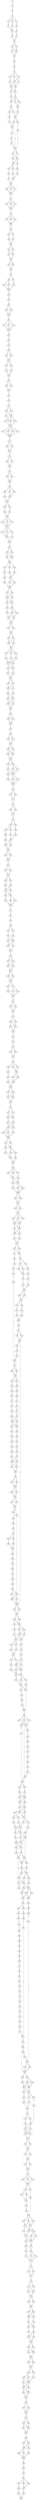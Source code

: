 strict digraph  {
	S0 -> S1 [ label = T ];
	S1 -> S2 [ label = C ];
	S2 -> S3 [ label = C ];
	S3 -> S4 [ label = C ];
	S3 -> S5 [ label = T ];
	S3 -> S6 [ label = A ];
	S4 -> S7 [ label = A ];
	S5 -> S8 [ label = T ];
	S6 -> S9 [ label = G ];
	S7 -> S10 [ label = A ];
	S8 -> S11 [ label = C ];
	S9 -> S10 [ label = A ];
	S10 -> S12 [ label = A ];
	S11 -> S13 [ label = C ];
	S12 -> S14 [ label = A ];
	S13 -> S14 [ label = A ];
	S14 -> S15 [ label = A ];
	S14 -> S16 [ label = G ];
	S15 -> S17 [ label = A ];
	S15 -> S18 [ label = C ];
	S16 -> S18 [ label = C ];
	S17 -> S19 [ label = T ];
	S18 -> S19 [ label = T ];
	S19 -> S20 [ label = C ];
	S20 -> S21 [ label = T ];
	S21 -> S22 [ label = G ];
	S22 -> S23 [ label = A ];
	S22 -> S24 [ label = T ];
	S22 -> S25 [ label = C ];
	S23 -> S26 [ label = C ];
	S24 -> S27 [ label = T ];
	S24 -> S26 [ label = C ];
	S25 -> S28 [ label = A ];
	S26 -> S29 [ label = C ];
	S26 -> S30 [ label = T ];
	S27 -> S30 [ label = T ];
	S28 -> S29 [ label = C ];
	S29 -> S31 [ label = A ];
	S29 -> S32 [ label = C ];
	S30 -> S32 [ label = C ];
	S31 -> S33 [ label = G ];
	S32 -> S34 [ label = C ];
	S33 -> S35 [ label = T ];
	S34 -> S36 [ label = A ];
	S34 -> S35 [ label = T ];
	S34 -> S37 [ label = G ];
	S35 -> S38 [ label = C ];
	S36 -> S39 [ label = T ];
	S37 -> S39 [ label = T ];
	S38 -> S40 [ label = G ];
	S38 -> S41 [ label = C ];
	S39 -> S42 [ label = T ];
	S40 -> S43 [ label = C ];
	S41 -> S44 [ label = T ];
	S42 -> S44 [ label = T ];
	S43 -> S45 [ label = T ];
	S44 -> S46 [ label = G ];
	S44 -> S47 [ label = C ];
	S45 -> S48 [ label = G ];
	S46 -> S49 [ label = T ];
	S47 -> S48 [ label = G ];
	S48 -> S50 [ label = G ];
	S48 -> S51 [ label = G ];
	S49 -> S50 [ label = G ];
	S50 -> S52 [ label = A ];
	S50 -> S53 [ label = G ];
	S51 -> S54 [ label = G ];
	S52 -> S55 [ label = C ];
	S52 -> S56 [ label = T ];
	S53 -> S55 [ label = C ];
	S54 -> S57 [ label = A ];
	S55 -> S58 [ label = T ];
	S55 -> S59 [ label = A ];
	S56 -> S59 [ label = A ];
	S57 -> S50 [ label = G ];
	S58 -> S60 [ label = C ];
	S59 -> S61 [ label = A ];
	S59 -> S62 [ label = G ];
	S60 -> S63 [ label = G ];
	S61 -> S64 [ label = T ];
	S62 -> S65 [ label = C ];
	S63 -> S66 [ label = C ];
	S64 -> S67 [ label = T ];
	S65 -> S66 [ label = C ];
	S66 -> S68 [ label = T ];
	S67 -> S68 [ label = T ];
	S68 -> S69 [ label = C ];
	S68 -> S70 [ label = G ];
	S68 -> S71 [ label = A ];
	S69 -> S72 [ label = T ];
	S70 -> S72 [ label = T ];
	S71 -> S72 [ label = T ];
	S72 -> S73 [ label = C ];
	S73 -> S74 [ label = C ];
	S73 -> S75 [ label = T ];
	S73 -> S76 [ label = A ];
	S74 -> S77 [ label = G ];
	S75 -> S77 [ label = G ];
	S76 -> S77 [ label = G ];
	S77 -> S78 [ label = A ];
	S78 -> S79 [ label = C ];
	S78 -> S80 [ label = A ];
	S78 -> S81 [ label = T ];
	S79 -> S82 [ label = C ];
	S80 -> S82 [ label = C ];
	S81 -> S82 [ label = C ];
	S82 -> S83 [ label = T ];
	S83 -> S84 [ label = G ];
	S83 -> S85 [ label = T ];
	S84 -> S86 [ label = C ];
	S85 -> S87 [ label = T ];
	S86 -> S88 [ label = T ];
	S87 -> S88 [ label = T ];
	S88 -> S89 [ label = G ];
	S88 -> S90 [ label = C ];
	S89 -> S91 [ label = C ];
	S89 -> S92 [ label = A ];
	S90 -> S91 [ label = C ];
	S91 -> S93 [ label = T ];
	S92 -> S93 [ label = T ];
	S93 -> S94 [ label = G ];
	S93 -> S95 [ label = A ];
	S94 -> S96 [ label = G ];
	S95 -> S96 [ label = G ];
	S96 -> S97 [ label = C ];
	S97 -> S98 [ label = T ];
	S97 -> S99 [ label = A ];
	S98 -> S100 [ label = C ];
	S98 -> S101 [ label = T ];
	S99 -> S102 [ label = A ];
	S100 -> S103 [ label = T ];
	S101 -> S103 [ label = T ];
	S102 -> S103 [ label = T ];
	S103 -> S104 [ label = G ];
	S104 -> S105 [ label = C ];
	S105 -> S106 [ label = A ];
	S106 -> S107 [ label = G ];
	S106 -> S108 [ label = A ];
	S107 -> S109 [ label = G ];
	S108 -> S109 [ label = G ];
	S109 -> S110 [ label = A ];
	S110 -> S111 [ label = C ];
	S110 -> S112 [ label = A ];
	S110 -> S113 [ label = T ];
	S111 -> S114 [ label = G ];
	S112 -> S114 [ label = G ];
	S113 -> S114 [ label = G ];
	S114 -> S115 [ label = A ];
	S115 -> S116 [ label = G ];
	S116 -> S117 [ label = C ];
	S117 -> S118 [ label = T ];
	S118 -> S119 [ label = C ];
	S118 -> S120 [ label = G ];
	S119 -> S121 [ label = G ];
	S120 -> S121 [ label = G ];
	S121 -> S122 [ label = G ];
	S121 -> S123 [ label = A ];
	S122 -> S124 [ label = A ];
	S123 -> S125 [ label = C ];
	S124 -> S126 [ label = C ];
	S125 -> S126 [ label = C ];
	S126 -> S127 [ label = A ];
	S127 -> S128 [ label = G ];
	S127 -> S129 [ label = A ];
	S128 -> S130 [ label = A ];
	S129 -> S130 [ label = A ];
	S130 -> S131 [ label = T ];
	S131 -> S132 [ label = G ];
	S132 -> S133 [ label = A ];
	S133 -> S134 [ label = G ];
	S133 -> S135 [ label = A ];
	S134 -> S136 [ label = T ];
	S134 -> S137 [ label = C ];
	S135 -> S136 [ label = T ];
	S136 -> S138 [ label = T ];
	S136 -> S139 [ label = G ];
	S136 -> S140 [ label = A ];
	S137 -> S138 [ label = T ];
	S138 -> S141 [ label = T ];
	S139 -> S141 [ label = T ];
	S140 -> S141 [ label = T ];
	S141 -> S142 [ label = C ];
	S141 -> S143 [ label = A ];
	S141 -> S144 [ label = T ];
	S141 -> S145 [ label = G ];
	S142 -> S146 [ label = G ];
	S143 -> S146 [ label = G ];
	S144 -> S146 [ label = G ];
	S145 -> S146 [ label = G ];
	S146 -> S147 [ label = A ];
	S147 -> S148 [ label = G ];
	S147 -> S149 [ label = A ];
	S148 -> S150 [ label = C ];
	S149 -> S150 [ label = C ];
	S150 -> S151 [ label = A ];
	S151 -> S152 [ label = T ];
	S151 -> S153 [ label = C ];
	S152 -> S154 [ label = C ];
	S153 -> S154 [ label = C ];
	S154 -> S155 [ label = A ];
	S155 -> S156 [ label = G ];
	S155 -> S157 [ label = A ];
	S156 -> S158 [ label = G ];
	S157 -> S158 [ label = G ];
	S158 -> S159 [ label = A ];
	S159 -> S160 [ label = T ];
	S159 -> S161 [ label = G ];
	S159 -> S162 [ label = A ];
	S160 -> S163 [ label = T ];
	S161 -> S164 [ label = C ];
	S162 -> S164 [ label = C ];
	S163 -> S165 [ label = T ];
	S164 -> S165 [ label = T ];
	S165 -> S166 [ label = A ];
	S165 -> S167 [ label = G ];
	S166 -> S168 [ label = C ];
	S167 -> S169 [ label = G ];
	S168 -> S170 [ label = T ];
	S169 -> S170 [ label = T ];
	S170 -> S171 [ label = C ];
	S170 -> S172 [ label = G ];
	S170 -> S173 [ label = A ];
	S171 -> S174 [ label = A ];
	S172 -> S174 [ label = A ];
	S173 -> S174 [ label = A ];
	S174 -> S175 [ label = G ];
	S174 -> S176 [ label = A ];
	S174 -> S177 [ label = C ];
	S175 -> S178 [ label = A ];
	S176 -> S179 [ label = T ];
	S177 -> S178 [ label = A ];
	S178 -> S180 [ label = C ];
	S179 -> S180 [ label = C ];
	S180 -> S181 [ label = A ];
	S181 -> S182 [ label = G ];
	S181 -> S183 [ label = A ];
	S182 -> S184 [ label = C ];
	S182 -> S185 [ label = A ];
	S183 -> S185 [ label = A ];
	S184 -> S186 [ label = T ];
	S185 -> S186 [ label = T ];
	S186 -> S187 [ label = A ];
	S186 -> S188 [ label = G ];
	S186 -> S189 [ label = C ];
	S187 -> S190 [ label = G ];
	S188 -> S191 [ label = A ];
	S189 -> S192 [ label = C ];
	S190 -> S193 [ label = G ];
	S191 -> S194 [ label = A ];
	S192 -> S194 [ label = A ];
	S193 -> S195 [ label = C ];
	S194 -> S196 [ label = G ];
	S194 -> S197 [ label = A ];
	S195 -> S198 [ label = G ];
	S196 -> S198 [ label = G ];
	S197 -> S198 [ label = G ];
	S198 -> S199 [ label = T ];
	S198 -> S200 [ label = A ];
	S199 -> S201 [ label = G ];
	S200 -> S202 [ label = A ];
	S200 -> S201 [ label = G ];
	S201 -> S203 [ label = G ];
	S201 -> S204 [ label = A ];
	S202 -> S204 [ label = A ];
	S203 -> S205 [ label = T ];
	S204 -> S206 [ label = C ];
	S205 -> S207 [ label = C ];
	S206 -> S208 [ label = T ];
	S206 -> S209 [ label = G ];
	S207 -> S210 [ label = C ];
	S208 -> S211 [ label = G ];
	S208 -> S210 [ label = C ];
	S209 -> S211 [ label = G ];
	S210 -> S212 [ label = A ];
	S211 -> S212 [ label = A ];
	S212 -> S213 [ label = G ];
	S212 -> S214 [ label = A ];
	S213 -> S215 [ label = A ];
	S214 -> S215 [ label = A ];
	S215 -> S216 [ label = A ];
	S215 -> S217 [ label = G ];
	S216 -> S218 [ label = C ];
	S217 -> S218 [ label = C ];
	S217 -> S219 [ label = G ];
	S218 -> S220 [ label = C ];
	S219 -> S220 [ label = C ];
	S220 -> S221 [ label = G ];
	S220 -> S222 [ label = A ];
	S220 -> S223 [ label = C ];
	S221 -> S224 [ label = C ];
	S222 -> S225 [ label = T ];
	S223 -> S226 [ label = G ];
	S224 -> S227 [ label = G ];
	S225 -> S227 [ label = G ];
	S225 -> S228 [ label = T ];
	S226 -> S227 [ label = G ];
	S227 -> S229 [ label = A ];
	S227 -> S230 [ label = C ];
	S228 -> S230 [ label = C ];
	S229 -> S231 [ label = G ];
	S230 -> S232 [ label = A ];
	S231 -> S233 [ label = G ];
	S232 -> S233 [ label = G ];
	S233 -> S234 [ label = A ];
	S233 -> S235 [ label = T ];
	S234 -> S236 [ label = G ];
	S235 -> S237 [ label = C ];
	S235 -> S236 [ label = G ];
	S236 -> S238 [ label = A ];
	S237 -> S239 [ label = T ];
	S238 -> S240 [ label = A ];
	S238 -> S241 [ label = G ];
	S239 -> S241 [ label = G ];
	S240 -> S242 [ label = G ];
	S241 -> S243 [ label = T ];
	S241 -> S242 [ label = G ];
	S242 -> S244 [ label = G ];
	S243 -> S244 [ label = G ];
	S244 -> S245 [ label = A ];
	S245 -> S246 [ label = G ];
	S245 -> S247 [ label = A ];
	S246 -> S248 [ label = G ];
	S247 -> S248 [ label = G ];
	S248 -> S249 [ label = A ];
	S249 -> S250 [ label = C ];
	S250 -> S251 [ label = C ];
	S250 -> S252 [ label = A ];
	S251 -> S253 [ label = T ];
	S252 -> S253 [ label = T ];
	S253 -> S254 [ label = G ];
	S253 -> S255 [ label = A ];
	S254 -> S256 [ label = A ];
	S254 -> S257 [ label = G ];
	S255 -> S257 [ label = G ];
	S256 -> S258 [ label = A ];
	S257 -> S258 [ label = A ];
	S258 -> S259 [ label = G ];
	S258 -> S260 [ label = A ];
	S259 -> S261 [ label = C ];
	S260 -> S262 [ label = T ];
	S260 -> S263 [ label = A ];
	S261 -> S264 [ label = T ];
	S261 -> S265 [ label = G ];
	S262 -> S265 [ label = G ];
	S263 -> S265 [ label = G ];
	S264 -> S266 [ label = G ];
	S265 -> S267 [ label = T ];
	S265 -> S268 [ label = A ];
	S266 -> S269 [ label = G ];
	S267 -> S269 [ label = G ];
	S268 -> S269 [ label = G ];
	S269 -> S270 [ label = A ];
	S270 -> S271 [ label = G ];
	S270 -> S272 [ label = A ];
	S271 -> S273 [ label = C ];
	S272 -> S273 [ label = C ];
	S273 -> S274 [ label = T ];
	S274 -> S275 [ label = G ];
	S274 -> S276 [ label = A ];
	S275 -> S277 [ label = G ];
	S276 -> S277 [ label = G ];
	S277 -> S278 [ label = A ];
	S278 -> S279 [ label = G ];
	S278 -> S280 [ label = C ];
	S279 -> S281 [ label = A ];
	S279 -> S282 [ label = C ];
	S280 -> S283 [ label = T ];
	S281 -> S284 [ label = G ];
	S282 -> S285 [ label = A ];
	S283 -> S286 [ label = C ];
	S284 -> S287 [ label = C ];
	S285 -> S288 [ label = T ];
	S286 -> S287 [ label = C ];
	S287 -> S289 [ label = T ];
	S287 -> S290 [ label = C ];
	S288 -> S289 [ label = T ];
	S289 -> S291 [ label = T ];
	S290 -> S291 [ label = T ];
	S291 -> S292 [ label = G ];
	S291 -> S293 [ label = A ];
	S292 -> S294 [ label = G ];
	S293 -> S294 [ label = G ];
	S294 -> S295 [ label = T ];
	S295 -> S296 [ label = C ];
	S295 -> S297 [ label = G ];
	S296 -> S298 [ label = A ];
	S297 -> S298 [ label = A ];
	S298 -> S299 [ label = G ];
	S298 -> S300 [ label = A ];
	S299 -> S301 [ label = C ];
	S300 -> S302 [ label = G ];
	S301 -> S303 [ label = A ];
	S302 -> S303 [ label = A ];
	S302 -> S304 [ label = C ];
	S303 -> S305 [ label = G ];
	S303 -> S306 [ label = A ];
	S304 -> S305 [ label = G ];
	S305 -> S307 [ label = G ];
	S305 -> S308 [ label = C ];
	S306 -> S309 [ label = A ];
	S307 -> S310 [ label = A ];
	S308 -> S310 [ label = A ];
	S309 -> S310 [ label = A ];
	S310 -> S311 [ label = T ];
	S311 -> S312 [ label = G ];
	S312 -> S313 [ label = G ];
	S313 -> S314 [ label = A ];
	S314 -> S315 [ label = G ];
	S314 -> S316 [ label = A ];
	S315 -> S317 [ label = G ];
	S316 -> S318 [ label = A ];
	S317 -> S319 [ label = A ];
	S317 -> S320 [ label = T ];
	S318 -> S320 [ label = T ];
	S319 -> S321 [ label = G ];
	S320 -> S322 [ label = T ];
	S320 -> S321 [ label = G ];
	S321 -> S323 [ label = A ];
	S322 -> S323 [ label = A ];
	S323 -> S324 [ label = A ];
	S324 -> S325 [ label = G ];
	S324 -> S326 [ label = A ];
	S325 -> S327 [ label = G ];
	S326 -> S328 [ label = A ];
	S326 -> S327 [ label = G ];
	S327 -> S329 [ label = G ];
	S328 -> S329 [ label = G ];
	S329 -> S330 [ label = A ];
	S329 -> S331 [ label = G ];
	S330 -> S332 [ label = G ];
	S331 -> S332 [ label = G ];
	S332 -> S333 [ label = C ];
	S332 -> S334 [ label = A ];
	S333 -> S335 [ label = T ];
	S334 -> S336 [ label = A ];
	S334 -> S337 [ label = C ];
	S335 -> S338 [ label = C ];
	S336 -> S338 [ label = C ];
	S337 -> S338 [ label = C ];
	S338 -> S339 [ label = A ];
	S339 -> S340 [ label = G ];
	S339 -> S341 [ label = A ];
	S340 -> S342 [ label = A ];
	S341 -> S342 [ label = A ];
	S342 -> S343 [ label = T ];
	S343 -> S344 [ label = C ];
	S343 -> S345 [ label = T ];
	S344 -> S346 [ label = A ];
	S344 -> S347 [ label = T ];
	S345 -> S347 [ label = T ];
	S346 -> S348 [ label = C ];
	S347 -> S348 [ label = C ];
	S348 -> S349 [ label = C ];
	S349 -> S350 [ label = A ];
	S350 -> S351 [ label = A ];
	S351 -> S352 [ label = G ];
	S351 -> S353 [ label = A ];
	S352 -> S354 [ label = C ];
	S353 -> S354 [ label = C ];
	S354 -> S355 [ label = T ];
	S355 -> S356 [ label = C ];
	S355 -> S357 [ label = G ];
	S355 -> S358 [ label = A ];
	S356 -> S359 [ label = C ];
	S357 -> S360 [ label = A ];
	S358 -> S360 [ label = A ];
	S359 -> S361 [ label = G ];
	S360 -> S362 [ label = T ];
	S360 -> S363 [ label = A ];
	S361 -> S364 [ label = C ];
	S362 -> S365 [ label = G ];
	S363 -> S365 [ label = G ];
	S364 -> S366 [ label = A ];
	S365 -> S366 [ label = A ];
	S366 -> S367 [ label = A ];
	S366 -> S368 [ label = G ];
	S367 -> S369 [ label = A ];
	S367 -> S370 [ label = G ];
	S368 -> S369 [ label = A ];
	S369 -> S371 [ label = C ];
	S370 -> S371 [ label = C ];
	S371 -> S372 [ label = A ];
	S372 -> S373 [ label = C ];
	S372 -> S374 [ label = T ];
	S373 -> S375 [ label = T ];
	S373 -> S376 [ label = C ];
	S374 -> S376 [ label = C ];
	S375 -> S377 [ label = G ];
	S376 -> S378 [ label = A ];
	S377 -> S379 [ label = G ];
	S378 -> S380 [ label = A ];
	S378 -> S379 [ label = G ];
	S379 -> S381 [ label = C ];
	S379 -> S382 [ label = A ];
	S380 -> S383 [ label = G ];
	S381 -> S384 [ label = A ];
	S382 -> S384 [ label = A ];
	S383 -> S384 [ label = A ];
	S384 -> S385 [ label = G ];
	S384 -> S386 [ label = T ];
	S385 -> S387 [ label = A ];
	S385 -> S388 [ label = G ];
	S386 -> S387 [ label = A ];
	S387 -> S389 [ label = T ];
	S387 -> S390 [ label = G ];
	S388 -> S391 [ label = C ];
	S389 -> S392 [ label = G ];
	S390 -> S393 [ label = T ];
	S391 -> S393 [ label = T ];
	S392 -> S394 [ label = G ];
	S393 -> S394 [ label = G ];
	S394 -> S395 [ label = T ];
	S395 -> S396 [ label = T ];
	S395 -> S397 [ label = A ];
	S395 -> S398 [ label = C ];
	S396 -> S399 [ label = C ];
	S397 -> S400 [ label = G ];
	S398 -> S399 [ label = C ];
	S399 -> S401 [ label = A ];
	S399 -> S402 [ label = G ];
	S400 -> S401 [ label = A ];
	S401 -> S403 [ label = G ];
	S401 -> S404 [ label = T ];
	S402 -> S405 [ label = C ];
	S403 -> S406 [ label = A ];
	S404 -> S406 [ label = A ];
	S405 -> S406 [ label = A ];
	S406 -> S407 [ label = A ];
	S406 -> S408 [ label = C ];
	S407 -> S409 [ label = A ];
	S408 -> S409 [ label = A ];
	S409 -> S410 [ label = T ];
	S409 -> S411 [ label = C ];
	S410 -> S412 [ label = T ];
	S411 -> S412 [ label = T ];
	S412 -> S413 [ label = A ];
	S412 -> S414 [ label = G ];
	S412 -> S415 [ label = T ];
	S413 -> S416 [ label = A ];
	S413 -> S417 [ label = C ];
	S414 -> S416 [ label = A ];
	S415 -> S417 [ label = C ];
	S416 -> S418 [ label = T ];
	S416 -> S419 [ label = A ];
	S417 -> S419 [ label = A ];
	S418 -> S420 [ label = G ];
	S419 -> S420 [ label = G ];
	S419 -> S421 [ label = A ];
	S420 -> S422 [ label = C ];
	S421 -> S423 [ label = A ];
	S422 -> S424 [ label = A ];
	S423 -> S424 [ label = A ];
	S424 -> S425 [ label = G ];
	S424 -> S426 [ label = A ];
	S425 -> S427 [ label = G ];
	S425 -> S428 [ label = A ];
	S426 -> S428 [ label = A ];
	S427 -> S429 [ label = G ];
	S428 -> S430 [ label = A ];
	S429 -> S431 [ label = T ];
	S430 -> S432 [ label = A ];
	S430 -> S433 [ label = G ];
	S431 -> S434 [ label = C ];
	S432 -> S435 [ label = G ];
	S432 -> S436 [ label = C ];
	S433 -> S437 [ label = T ];
	S434 -> S438 [ label = A ];
	S435 -> S439 [ label = T ];
	S436 -> S439 [ label = T ];
	S437 -> S440 [ label = C ];
	S438 -> S441 [ label = A ];
	S439 -> S442 [ label = T ];
	S440 -> S443 [ label = C ];
	S441 -> S444 [ label = A ];
	S442 -> S445 [ label = C ];
	S443 -> S446 [ label = A ];
	S444 -> S447 [ label = G ];
	S445 -> S448 [ label = A ];
	S446 -> S448 [ label = A ];
	S447 -> S449 [ label = A ];
	S447 -> S450 [ label = T ];
	S448 -> S451 [ label = A ];
	S448 -> S452 [ label = G ];
	S449 -> S453 [ label = G ];
	S450 -> S453 [ label = G ];
	S451 -> S454 [ label = A ];
	S452 -> S454 [ label = A ];
	S453 -> S455 [ label = G ];
	S453 -> S456 [ label = A ];
	S454 -> S457 [ label = A ];
	S454 -> S458 [ label = T ];
	S455 -> S459 [ label = C ];
	S456 -> S460 [ label = A ];
	S457 -> S461 [ label = C ];
	S458 -> S462 [ label = G ];
	S459 -> S463 [ label = C ];
	S460 -> S464 [ label = G ];
	S461 -> S465 [ label = T ];
	S462 -> S466 [ label = G ];
	S463 -> S467 [ label = A ];
	S464 -> S468 [ label = C ];
	S465 -> S469 [ label = C ];
	S466 -> S469 [ label = C ];
	S467 -> S470 [ label = A ];
	S468 -> S471 [ label = T ];
	S469 -> S472 [ label = A ];
	S470 -> S473 [ label = G ];
	S471 -> S474 [ label = T ];
	S472 -> S475 [ label = A ];
	S473 -> S476 [ label = A ];
	S474 -> S477 [ label = C ];
	S475 -> S478 [ label = A ];
	S475 -> S479 [ label = G ];
	S476 -> S480 [ label = G ];
	S477 -> S481 [ label = A ];
	S478 -> S482 [ label = G ];
	S479 -> S482 [ label = G ];
	S480 -> S483 [ label = G ];
	S481 -> S484 [ label = T ];
	S481 -> S483 [ label = G ];
	S482 -> S485 [ label = A ];
	S482 -> S486 [ label = A ];
	S483 -> S487 [ label = T ];
	S483 -> S488 [ label = G ];
	S484 -> S488 [ label = G ];
	S485 -> S489 [ label = T ];
	S486 -> S490 [ label = G ];
	S486 -> S491 [ label = A ];
	S487 -> S492 [ label = C ];
	S488 -> S493 [ label = T ];
	S489 -> S494 [ label = G ];
	S490 -> S495 [ label = G ];
	S491 -> S495 [ label = G ];
	S492 -> S496 [ label = G ];
	S493 -> S497 [ label = A ];
	S494 -> S444 [ label = A ];
	S495 -> S498 [ label = C ];
	S495 -> S499 [ label = A ];
	S496 -> S500 [ label = C ];
	S497 -> S501 [ label = T ];
	S498 -> S502 [ label = C ];
	S498 -> S503 [ label = A ];
	S499 -> S503 [ label = A ];
	S500 -> S504 [ label = C ];
	S501 -> S505 [ label = T ];
	S502 -> S506 [ label = T ];
	S503 -> S507 [ label = C ];
	S503 -> S508 [ label = G ];
	S504 -> S509 [ label = A ];
	S505 -> S510 [ label = C ];
	S506 -> S511 [ label = T ];
	S507 -> S512 [ label = A ];
	S507 -> S513 [ label = G ];
	S508 -> S513 [ label = G ];
	S509 -> S514 [ label = G ];
	S510 -> S515 [ label = A ];
	S511 -> S516 [ label = C ];
	S512 -> S517 [ label = T ];
	S513 -> S516 [ label = C ];
	S513 -> S517 [ label = T ];
	S514 -> S518 [ label = G ];
	S515 -> S519 [ label = A ];
	S515 -> S518 [ label = G ];
	S516 -> S520 [ label = T ];
	S516 -> S521 [ label = G ];
	S517 -> S522 [ label = A ];
	S518 -> S523 [ label = A ];
	S518 -> S524 [ label = C ];
	S519 -> S524 [ label = C ];
	S520 -> S525 [ label = G ];
	S521 -> S526 [ label = C ];
	S522 -> S527 [ label = A ];
	S523 -> S528 [ label = G ];
	S524 -> S528 [ label = G ];
	S525 -> S529 [ label = C ];
	S526 -> S529 [ label = C ];
	S527 -> S530 [ label = A ];
	S528 -> S531 [ label = A ];
	S529 -> S532 [ label = T ];
	S529 -> S533 [ label = C ];
	S530 -> S534 [ label = A ];
	S531 -> S535 [ label = A ];
	S531 -> S536 [ label = G ];
	S532 -> S537 [ label = G ];
	S533 -> S538 [ label = A ];
	S534 -> S539 [ label = T ];
	S534 -> S538 [ label = A ];
	S535 -> S540 [ label = A ];
	S536 -> S540 [ label = A ];
	S537 -> S541 [ label = C ];
	S538 -> S542 [ label = G ];
	S538 -> S543 [ label = A ];
	S539 -> S543 [ label = A ];
	S540 -> S544 [ label = C ];
	S540 -> S545 [ label = A ];
	S541 -> S546 [ label = T ];
	S542 -> S547 [ label = G ];
	S543 -> S546 [ label = T ];
	S544 -> S548 [ label = G ];
	S545 -> S548 [ label = G ];
	S546 -> S549 [ label = T ];
	S546 -> S550 [ label = A ];
	S547 -> S551 [ label = G ];
	S548 -> S552 [ label = C ];
	S548 -> S553 [ label = A ];
	S549 -> S554 [ label = C ];
	S550 -> S555 [ label = G ];
	S551 -> S554 [ label = C ];
	S552 -> S556 [ label = T ];
	S553 -> S556 [ label = T ];
	S554 -> S557 [ label = C ];
	S554 -> S558 [ label = T ];
	S555 -> S557 [ label = C ];
	S556 -> S559 [ label = C ];
	S556 -> S560 [ label = A ];
	S557 -> S561 [ label = C ];
	S558 -> S562 [ label = C ];
	S559 -> S563 [ label = T ];
	S560 -> S564 [ label = G ];
	S561 -> S565 [ label = C ];
	S562 -> S566 [ label = A ];
	S563 -> S567 [ label = C ];
	S563 -> S568 [ label = A ];
	S564 -> S569 [ label = C ];
	S565 -> S570 [ label = C ];
	S565 -> S571 [ label = G ];
	S565 -> S572 [ label = T ];
	S566 -> S573 [ label = G ];
	S567 -> S486 [ label = A ];
	S568 -> S486 [ label = A ];
	S569 -> S574 [ label = A ];
	S570 -> S575 [ label = G ];
	S570 -> S576 [ label = A ];
	S571 -> S576 [ label = A ];
	S572 -> S576 [ label = A ];
	S573 -> S561 [ label = C ];
	S574 -> S577 [ label = A ];
	S575 -> S578 [ label = T ];
	S576 -> S579 [ label = G ];
	S576 -> S580 [ label = G ];
	S577 -> S581 [ label = C ];
	S577 -> S582 [ label = T ];
	S578 -> S583 [ label = A ];
	S579 -> S583 [ label = A ];
	S580 -> S584 [ label = G ];
	S581 -> S585 [ label = C ];
	S582 -> S586 [ label = T ];
	S583 -> S587 [ label = A ];
	S583 -> S588 [ label = G ];
	S584 -> S589 [ label = A ];
	S585 -> S590 [ label = C ];
	S586 -> S590 [ label = C ];
	S587 -> S591 [ label = A ];
	S588 -> S592 [ label = C ];
	S589 -> S593 [ label = C ];
	S590 -> S594 [ label = T ];
	S591 -> S595 [ label = G ];
	S591 -> S596 [ label = A ];
	S592 -> S596 [ label = A ];
	S593 -> S597 [ label = A ];
	S594 -> S598 [ label = A ];
	S595 -> S599 [ label = A ];
	S596 -> S600 [ label = T ];
	S596 -> S599 [ label = A ];
	S597 -> S601 [ label = G ];
	S598 -> S602 [ label = A ];
	S599 -> S603 [ label = T ];
	S599 -> S604 [ label = G ];
	S600 -> S604 [ label = G ];
	S601 -> S605 [ label = G ];
	S602 -> S606 [ label = A ];
	S603 -> S607 [ label = G ];
	S604 -> S608 [ label = T ];
	S604 -> S609 [ label = C ];
	S605 -> S610 [ label = A ];
	S606 -> S611 [ label = G ];
	S607 -> S612 [ label = A ];
	S608 -> S613 [ label = C ];
	S608 -> S614 [ label = T ];
	S609 -> S612 [ label = A ];
	S610 -> S615 [ label = G ];
	S611 -> S616 [ label = G ];
	S612 -> S617 [ label = A ];
	S612 -> S618 [ label = G ];
	S613 -> S619 [ label = T ];
	S614 -> S620 [ label = C ];
	S615 -> S579 [ label = G ];
	S616 -> S621 [ label = A ];
	S617 -> S622 [ label = G ];
	S618 -> S623 [ label = A ];
	S619 -> S622 [ label = G ];
	S620 -> S624 [ label = T ];
	S621 -> S625 [ label = T ];
	S622 -> S626 [ label = A ];
	S622 -> S627 [ label = C ];
	S623 -> S628 [ label = G ];
	S624 -> S627 [ label = C ];
	S625 -> S563 [ label = T ];
	S625 -> S629 [ label = C ];
	S626 -> S630 [ label = G ];
	S627 -> S631 [ label = T ];
	S627 -> S632 [ label = A ];
	S628 -> S631 [ label = T ];
	S629 -> S568 [ label = A ];
	S630 -> S633 [ label = G ];
	S631 -> S634 [ label = A ];
	S631 -> S633 [ label = G ];
	S632 -> S635 [ label = T ];
	S633 -> S636 [ label = A ];
	S633 -> S637 [ label = G ];
	S634 -> S638 [ label = A ];
	S634 -> S639 [ label = T ];
	S635 -> S637 [ label = G ];
	S636 -> S640 [ label = C ];
	S637 -> S641 [ label = A ];
	S638 -> S642 [ label = A ];
	S639 -> S643 [ label = C ];
	S640 -> S644 [ label = G ];
	S641 -> S644 [ label = G ];
	S641 -> S634 [ label = A ];
	S642 -> S645 [ label = T ];
	S643 -> S646 [ label = C ];
	S643 -> S645 [ label = T ];
	S644 -> S647 [ label = G ];
	S644 -> S639 [ label = T ];
	S645 -> S648 [ label = C ];
	S645 -> S649 [ label = A ];
	S646 -> S647 [ label = G ];
	S647 -> S650 [ label = G ];
	S647 -> S651 [ label = C ];
	S648 -> S652 [ label = A ];
	S649 -> S650 [ label = G ];
	S650 -> S653 [ label = A ];
	S650 -> S654 [ label = C ];
	S651 -> S655 [ label = G ];
	S652 -> S654 [ label = C ];
	S653 -> S656 [ label = A ];
	S654 -> S657 [ label = T ];
	S654 -> S658 [ label = C ];
	S655 -> S658 [ label = C ];
	S656 -> S659 [ label = G ];
	S657 -> S660 [ label = C ];
	S658 -> S659 [ label = G ];
	S658 -> S660 [ label = C ];
	S659 -> S661 [ label = A ];
	S660 -> S662 [ label = T ];
	S661 -> S663 [ label = A ];
	S661 -> S664 [ label = C ];
	S662 -> S665 [ label = C ];
	S663 -> S666 [ label = A ];
	S664 -> S667 [ label = G ];
	S665 -> S668 [ label = T ];
	S666 -> S669 [ label = A ];
	S667 -> S670 [ label = C ];
	S668 -> S671 [ label = T ];
	S669 -> S672 [ label = G ];
	S670 -> S673 [ label = T ];
	S671 -> S674 [ label = C ];
	S672 -> S675 [ label = A ];
	S673 -> S676 [ label = C ];
	S674 -> S677 [ label = A ];
	S674 -> S678 [ label = T ];
	S675 -> S679 [ label = A ];
	S676 -> S680 [ label = T ];
	S677 -> S681 [ label = G ];
	S678 -> S681 [ label = G ];
	S679 -> S682 [ label = G ];
	S680 -> S683 [ label = A ];
	S681 -> S684 [ label = C ];
	S681 -> S685 [ label = A ];
	S682 -> S686 [ label = G ];
	S683 -> S687 [ label = G ];
	S684 -> S688 [ label = C ];
	S685 -> S689 [ label = A ];
	S685 -> S690 [ label = G ];
	S686 -> S681 [ label = G ];
	S686 -> S691 [ label = A ];
	S687 -> S692 [ label = C ];
	S688 -> S693 [ label = A ];
	S689 -> S694 [ label = G ];
	S689 -> S693 [ label = A ];
	S690 -> S694 [ label = G ];
	S691 -> S674 [ label = C ];
	S692 -> S695 [ label = C ];
	S693 -> S696 [ label = G ];
	S693 -> S697 [ label = A ];
	S694 -> S697 [ label = A ];
	S695 -> S698 [ label = C ];
	S696 -> S699 [ label = T ];
	S697 -> S700 [ label = A ];
	S697 -> S701 [ label = G ];
	S698 -> S702 [ label = C ];
	S699 -> S703 [ label = A ];
	S700 -> S704 [ label = C ];
	S701 -> S705 [ label = T ];
	S702 -> S706 [ label = T ];
	S703 -> S707 [ label = C ];
	S704 -> S708 [ label = A ];
	S705 -> S707 [ label = C ];
	S706 -> S709 [ label = G ];
	S707 -> S710 [ label = A ];
	S708 -> S711 [ label = A ];
	S708 -> S712 [ label = G ];
	S709 -> S713 [ label = T ];
	S710 -> S714 [ label = A ];
	S710 -> S715 [ label = G ];
	S711 -> S716 [ label = C ];
	S711 -> S717 [ label = T ];
	S712 -> S716 [ label = C ];
	S712 -> S717 [ label = T ];
	S713 -> S718 [ label = A ];
	S714 -> S708 [ label = A ];
	S715 -> S719 [ label = G ];
	S716 -> S720 [ label = A ];
	S717 -> S720 [ label = A ];
	S718 -> S721 [ label = A ];
	S719 -> S711 [ label = A ];
	S720 -> S722 [ label = A ];
	S720 -> S723 [ label = G ];
	S721 -> S724 [ label = G ];
	S722 -> S725 [ label = C ];
	S723 -> S725 [ label = C ];
	S724 -> S726 [ label = A ];
	S725 -> S727 [ label = C ];
	S725 -> S728 [ label = T ];
	S726 -> S729 [ label = G ];
	S727 -> S730 [ label = T ];
	S728 -> S730 [ label = T ];
	S729 -> S731 [ label = C ];
	S730 -> S732 [ label = G ];
	S730 -> S733 [ label = T ];
	S731 -> S734 [ label = G ];
	S732 -> S735 [ label = C ];
	S733 -> S735 [ label = C ];
	S734 -> S736 [ label = C ];
	S735 -> S737 [ label = A ];
	S736 -> S738 [ label = T ];
	S737 -> S739 [ label = A ];
	S737 -> S740 [ label = T ];
	S737 -> S741 [ label = G ];
	S738 -> S742 [ label = C ];
	S739 -> S743 [ label = C ];
	S740 -> S743 [ label = C ];
	S741 -> S743 [ label = C ];
	S742 -> S675 [ label = A ];
	S743 -> S744 [ label = T ];
	S743 -> S745 [ label = C ];
	S744 -> S746 [ label = T ];
	S744 -> S747 [ label = C ];
	S745 -> S748 [ label = A ];
	S746 -> S749 [ label = C ];
	S747 -> S749 [ label = C ];
	S748 -> S750 [ label = A ];
	S749 -> S751 [ label = T ];
	S750 -> S752 [ label = G ];
	S750 -> S753 [ label = C ];
	S750 -> S754 [ label = A ];
	S751 -> S755 [ label = G ];
	S752 -> S756 [ label = A ];
	S753 -> S757 [ label = G ];
	S754 -> S757 [ label = G ];
	S754 -> S756 [ label = A ];
	S755 -> S750 [ label = A ];
	S756 -> S758 [ label = G ];
	S756 -> S759 [ label = C ];
	S757 -> S759 [ label = C ];
	S757 -> S760 [ label = A ];
	S758 -> S761 [ label = A ];
	S759 -> S762 [ label = C ];
	S759 -> S763 [ label = G ];
	S760 -> S761 [ label = A ];
	S761 -> S764 [ label = G ];
	S761 -> S765 [ label = A ];
	S762 -> S765 [ label = A ];
	S763 -> S765 [ label = A ];
	S764 -> S766 [ label = A ];
	S765 -> S767 [ label = G ];
	S766 -> S768 [ label = C ];
	S767 -> S769 [ label = T ];
	S768 -> S770 [ label = G ];
	S769 -> S771 [ label = C ];
	S769 -> S772 [ label = A ];
	S770 -> S773 [ label = C ];
	S771 -> S773 [ label = C ];
	S772 -> S773 [ label = C ];
	S773 -> S774 [ label = A ];
	S774 -> S775 [ label = G ];
	S774 -> S776 [ label = T ];
	S775 -> S777 [ label = A ];
	S776 -> S777 [ label = A ];
	S777 -> S778 [ label = A ];
	S778 -> S779 [ label = G ];
	S778 -> S780 [ label = T ];
	S779 -> S781 [ label = T ];
	S779 -> S782 [ label = C ];
	S780 -> S782 [ label = C ];
	S781 -> S783 [ label = T ];
	S782 -> S783 [ label = T ];
	S783 -> S784 [ label = T ];
	S783 -> S785 [ label = G ];
	S784 -> S786 [ label = C ];
	S785 -> S786 [ label = C ];
	S786 -> S787 [ label = G ];
	S786 -> S788 [ label = A ];
	S787 -> S789 [ label = A ];
	S788 -> S789 [ label = A ];
	S788 -> S790 [ label = G ];
	S789 -> S791 [ label = A ];
	S790 -> S792 [ label = C ];
	S791 -> S793 [ label = A ];
	S791 -> S794 [ label = T ];
	S792 -> S794 [ label = T ];
	S793 -> S795 [ label = C ];
	S794 -> S796 [ label = G ];
	S795 -> S797 [ label = A ];
	S796 -> S797 [ label = A ];
	S796 -> S798 [ label = C ];
	S797 -> S799 [ label = A ];
	S798 -> S799 [ label = A ];
	S799 -> S800 [ label = C ];
	S799 -> S801 [ label = A ];
	S800 -> S802 [ label = T ];
	S800 -> S803 [ label = C ];
	S801 -> S802 [ label = T ];
	S802 -> S804 [ label = T ];
	S803 -> S804 [ label = T ];
	S804 -> S805 [ label = A ];
	S804 -> S806 [ label = G ];
	S805 -> S807 [ label = A ];
	S806 -> S807 [ label = A ];
	S807 -> S808 [ label = G ];
	S807 -> S809 [ label = A ];
	S808 -> S810 [ label = A ];
	S808 -> S811 [ label = C ];
	S809 -> S812 [ label = G ];
	S810 -> S813 [ label = G ];
	S810 -> S814 [ label = A ];
	S811 -> S814 [ label = A ];
	S812 -> S814 [ label = A ];
	S813 -> S815 [ label = A ];
	S814 -> S816 [ label = G ];
	S814 -> S815 [ label = A ];
	S815 -> S817 [ label = A ];
	S815 -> S818 [ label = G ];
	S816 -> S817 [ label = A ];
	S817 -> S819 [ label = G ];
	S818 -> S819 [ label = G ];
	S819 -> S820 [ label = A ];
	S820 -> S821 [ label = T ];
	S820 -> S822 [ label = C ];
	S821 -> S823 [ label = G ];
	S822 -> S823 [ label = G ];
	S823 -> S824 [ label = A ];
	S824 -> S825 [ label = C ];
	S824 -> S826 [ label = T ];
	S825 -> S827 [ label = G ];
	S825 -> S828 [ label = A ];
	S826 -> S828 [ label = A ];
	S827 -> S829 [ label = T ];
	S828 -> S829 [ label = T ];
	S829 -> S830 [ label = C ];
	S830 -> S831 [ label = T ];
	S830 -> S832 [ label = A ];
	S831 -> S833 [ label = C ];
	S832 -> S834 [ label = T ];
	S832 -> S833 [ label = C ];
	S833 -> S835 [ label = C ];
	S833 -> S836 [ label = A ];
	S834 -> S837 [ label = G ];
	S835 -> S838 [ label = T ];
	S836 -> S838 [ label = T ];
	S837 -> S838 [ label = T ];
	S838 -> S839 [ label = G ];
	S839 -> S840 [ label = G ];
	S840 -> S841 [ label = G ];
	S841 -> S842 [ label = A ];
	S842 -> S843 [ label = C ];
	S842 -> S844 [ label = A ];
	S842 -> S845 [ label = G ];
	S843 -> S846 [ label = A ];
	S844 -> S847 [ label = C ];
	S845 -> S847 [ label = C ];
	S846 -> S848 [ label = T ];
	S847 -> S849 [ label = A ];
	S848 -> S850 [ label = G ];
	S849 -> S850 [ label = G ];
}
